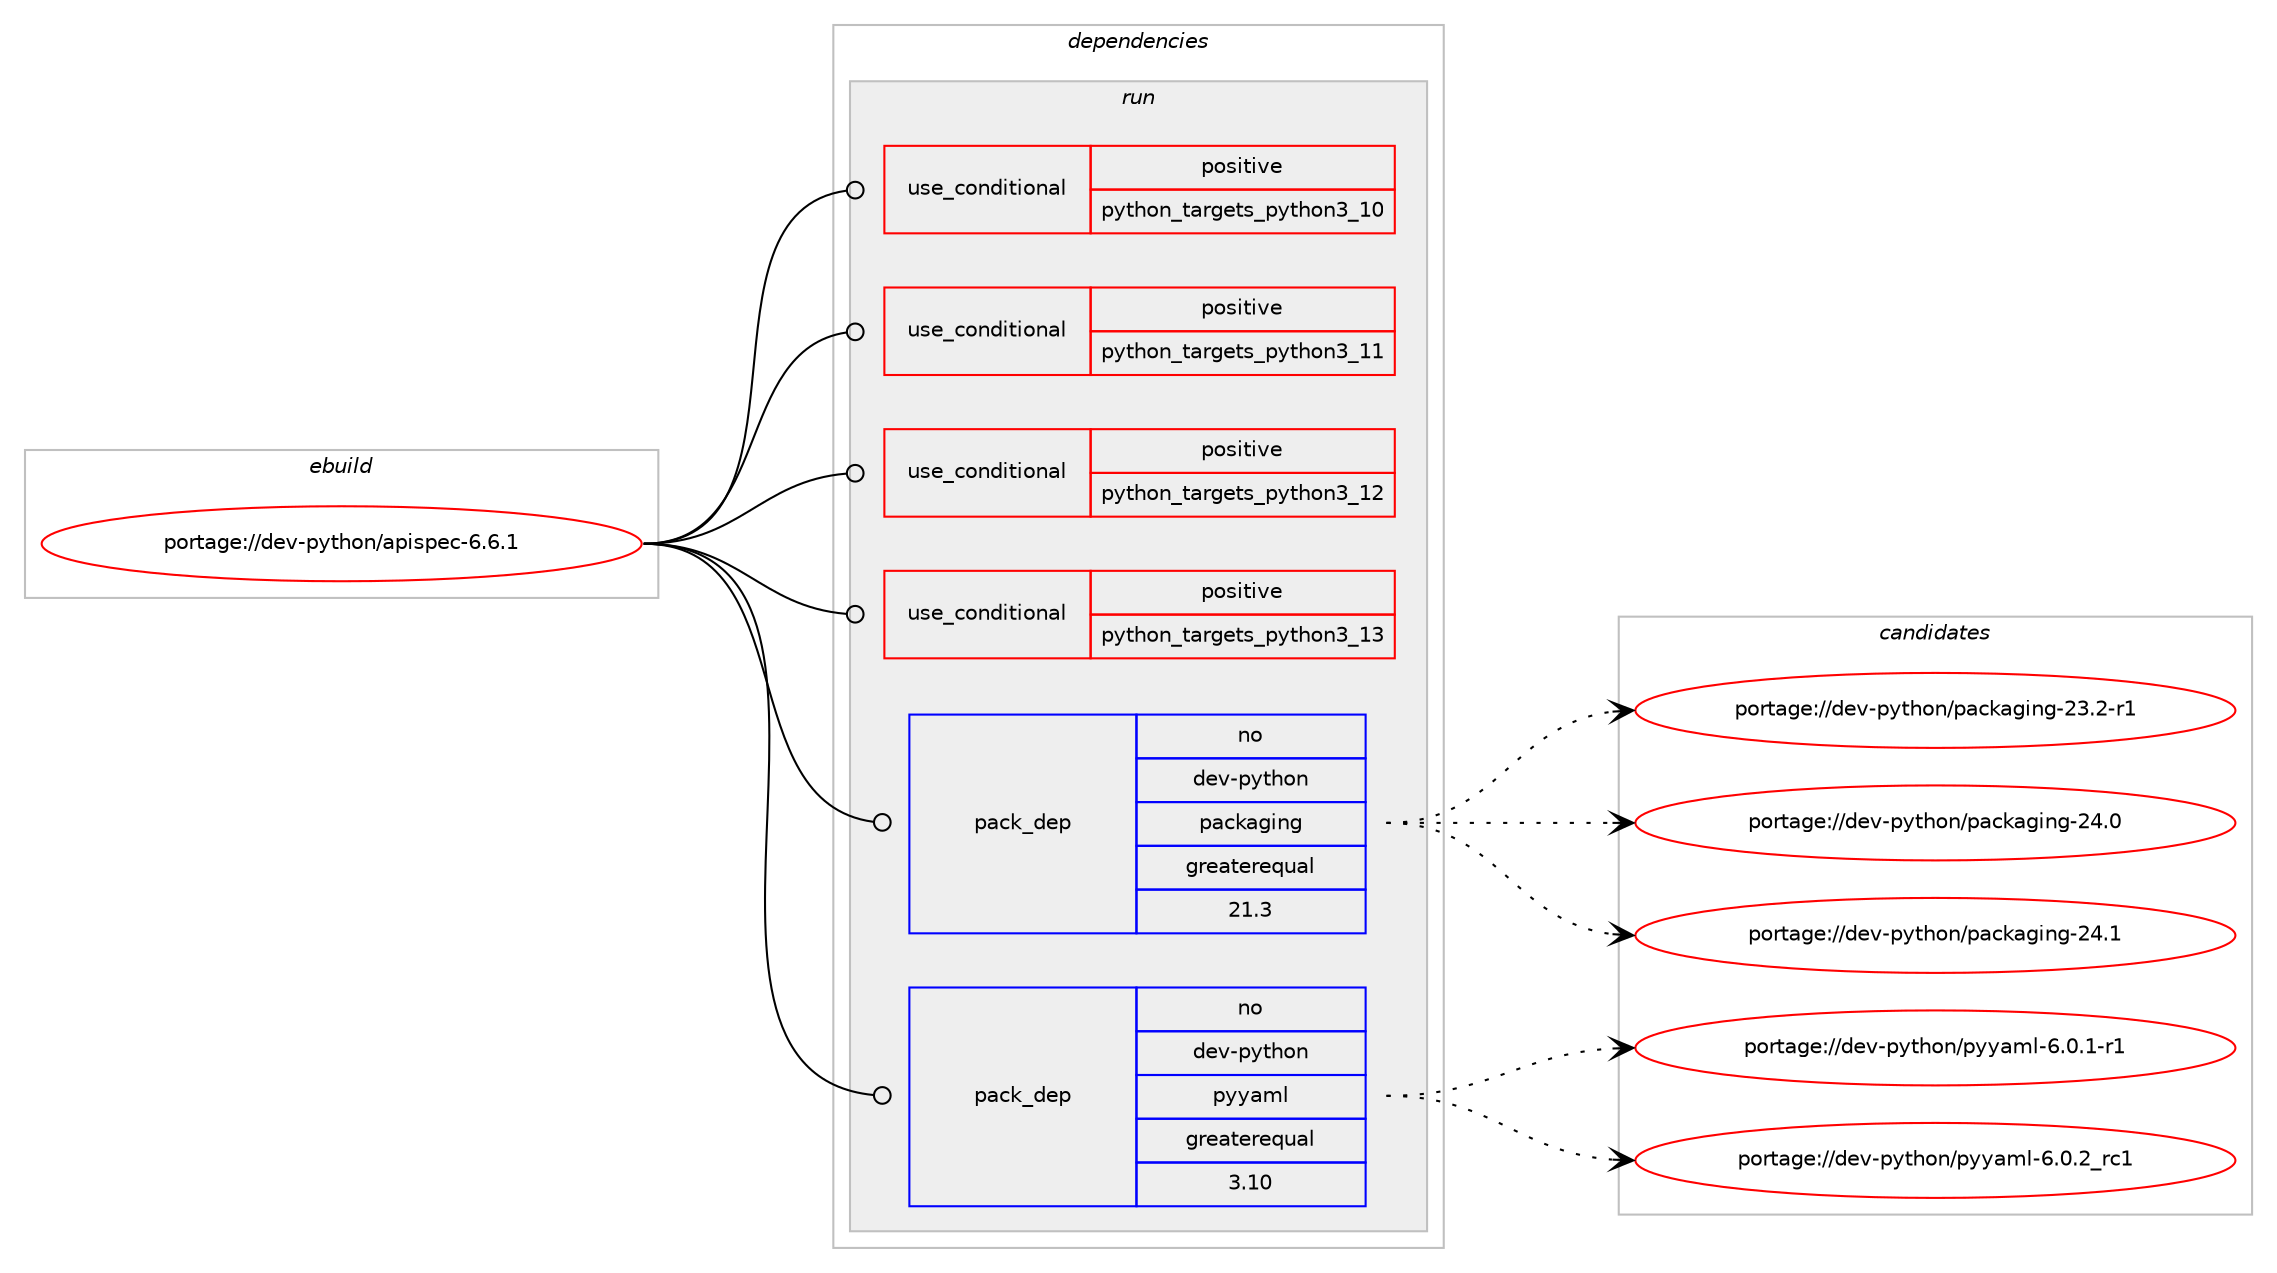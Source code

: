 digraph prolog {

# *************
# Graph options
# *************

newrank=true;
concentrate=true;
compound=true;
graph [rankdir=LR,fontname=Helvetica,fontsize=10,ranksep=1.5];#, ranksep=2.5, nodesep=0.2];
edge  [arrowhead=vee];
node  [fontname=Helvetica,fontsize=10];

# **********
# The ebuild
# **********

subgraph cluster_leftcol {
color=gray;
rank=same;
label=<<i>ebuild</i>>;
id [label="portage://dev-python/apispec-6.6.1", color=red, width=4, href="../dev-python/apispec-6.6.1.svg"];
}

# ****************
# The dependencies
# ****************

subgraph cluster_midcol {
color=gray;
label=<<i>dependencies</i>>;
subgraph cluster_compile {
fillcolor="#eeeeee";
style=filled;
label=<<i>compile</i>>;
}
subgraph cluster_compileandrun {
fillcolor="#eeeeee";
style=filled;
label=<<i>compile and run</i>>;
}
subgraph cluster_run {
fillcolor="#eeeeee";
style=filled;
label=<<i>run</i>>;
subgraph cond30051 {
dependency71254 [label=<<TABLE BORDER="0" CELLBORDER="1" CELLSPACING="0" CELLPADDING="4"><TR><TD ROWSPAN="3" CELLPADDING="10">use_conditional</TD></TR><TR><TD>positive</TD></TR><TR><TD>python_targets_python3_10</TD></TR></TABLE>>, shape=none, color=red];
# *** BEGIN UNKNOWN DEPENDENCY TYPE (TODO) ***
# dependency71254 -> package_dependency(portage://dev-python/apispec-6.6.1,run,no,dev-lang,python,none,[,,],[slot(3.10)],[])
# *** END UNKNOWN DEPENDENCY TYPE (TODO) ***

}
id:e -> dependency71254:w [weight=20,style="solid",arrowhead="odot"];
subgraph cond30052 {
dependency71255 [label=<<TABLE BORDER="0" CELLBORDER="1" CELLSPACING="0" CELLPADDING="4"><TR><TD ROWSPAN="3" CELLPADDING="10">use_conditional</TD></TR><TR><TD>positive</TD></TR><TR><TD>python_targets_python3_11</TD></TR></TABLE>>, shape=none, color=red];
# *** BEGIN UNKNOWN DEPENDENCY TYPE (TODO) ***
# dependency71255 -> package_dependency(portage://dev-python/apispec-6.6.1,run,no,dev-lang,python,none,[,,],[slot(3.11)],[])
# *** END UNKNOWN DEPENDENCY TYPE (TODO) ***

}
id:e -> dependency71255:w [weight=20,style="solid",arrowhead="odot"];
subgraph cond30053 {
dependency71256 [label=<<TABLE BORDER="0" CELLBORDER="1" CELLSPACING="0" CELLPADDING="4"><TR><TD ROWSPAN="3" CELLPADDING="10">use_conditional</TD></TR><TR><TD>positive</TD></TR><TR><TD>python_targets_python3_12</TD></TR></TABLE>>, shape=none, color=red];
# *** BEGIN UNKNOWN DEPENDENCY TYPE (TODO) ***
# dependency71256 -> package_dependency(portage://dev-python/apispec-6.6.1,run,no,dev-lang,python,none,[,,],[slot(3.12)],[])
# *** END UNKNOWN DEPENDENCY TYPE (TODO) ***

}
id:e -> dependency71256:w [weight=20,style="solid",arrowhead="odot"];
subgraph cond30054 {
dependency71257 [label=<<TABLE BORDER="0" CELLBORDER="1" CELLSPACING="0" CELLPADDING="4"><TR><TD ROWSPAN="3" CELLPADDING="10">use_conditional</TD></TR><TR><TD>positive</TD></TR><TR><TD>python_targets_python3_13</TD></TR></TABLE>>, shape=none, color=red];
# *** BEGIN UNKNOWN DEPENDENCY TYPE (TODO) ***
# dependency71257 -> package_dependency(portage://dev-python/apispec-6.6.1,run,no,dev-lang,python,none,[,,],[slot(3.13)],[])
# *** END UNKNOWN DEPENDENCY TYPE (TODO) ***

}
id:e -> dependency71257:w [weight=20,style="solid",arrowhead="odot"];
subgraph pack39994 {
dependency71258 [label=<<TABLE BORDER="0" CELLBORDER="1" CELLSPACING="0" CELLPADDING="4" WIDTH="220"><TR><TD ROWSPAN="6" CELLPADDING="30">pack_dep</TD></TR><TR><TD WIDTH="110">no</TD></TR><TR><TD>dev-python</TD></TR><TR><TD>packaging</TD></TR><TR><TD>greaterequal</TD></TR><TR><TD>21.3</TD></TR></TABLE>>, shape=none, color=blue];
}
id:e -> dependency71258:w [weight=20,style="solid",arrowhead="odot"];
subgraph pack39995 {
dependency71259 [label=<<TABLE BORDER="0" CELLBORDER="1" CELLSPACING="0" CELLPADDING="4" WIDTH="220"><TR><TD ROWSPAN="6" CELLPADDING="30">pack_dep</TD></TR><TR><TD WIDTH="110">no</TD></TR><TR><TD>dev-python</TD></TR><TR><TD>pyyaml</TD></TR><TR><TD>greaterequal</TD></TR><TR><TD>3.10</TD></TR></TABLE>>, shape=none, color=blue];
}
id:e -> dependency71259:w [weight=20,style="solid",arrowhead="odot"];
}
}

# **************
# The candidates
# **************

subgraph cluster_choices {
rank=same;
color=gray;
label=<<i>candidates</i>>;

subgraph choice39994 {
color=black;
nodesep=1;
choice100101118451121211161041111104711297991079710310511010345505146504511449 [label="portage://dev-python/packaging-23.2-r1", color=red, width=4,href="../dev-python/packaging-23.2-r1.svg"];
choice10010111845112121116104111110471129799107971031051101034550524648 [label="portage://dev-python/packaging-24.0", color=red, width=4,href="../dev-python/packaging-24.0.svg"];
choice10010111845112121116104111110471129799107971031051101034550524649 [label="portage://dev-python/packaging-24.1", color=red, width=4,href="../dev-python/packaging-24.1.svg"];
dependency71258:e -> choice100101118451121211161041111104711297991079710310511010345505146504511449:w [style=dotted,weight="100"];
dependency71258:e -> choice10010111845112121116104111110471129799107971031051101034550524648:w [style=dotted,weight="100"];
dependency71258:e -> choice10010111845112121116104111110471129799107971031051101034550524649:w [style=dotted,weight="100"];
}
subgraph choice39995 {
color=black;
nodesep=1;
choice1001011184511212111610411111047112121121971091084554464846494511449 [label="portage://dev-python/pyyaml-6.0.1-r1", color=red, width=4,href="../dev-python/pyyaml-6.0.1-r1.svg"];
choice100101118451121211161041111104711212112197109108455446484650951149949 [label="portage://dev-python/pyyaml-6.0.2_rc1", color=red, width=4,href="../dev-python/pyyaml-6.0.2_rc1.svg"];
dependency71259:e -> choice1001011184511212111610411111047112121121971091084554464846494511449:w [style=dotted,weight="100"];
dependency71259:e -> choice100101118451121211161041111104711212112197109108455446484650951149949:w [style=dotted,weight="100"];
}
}

}
